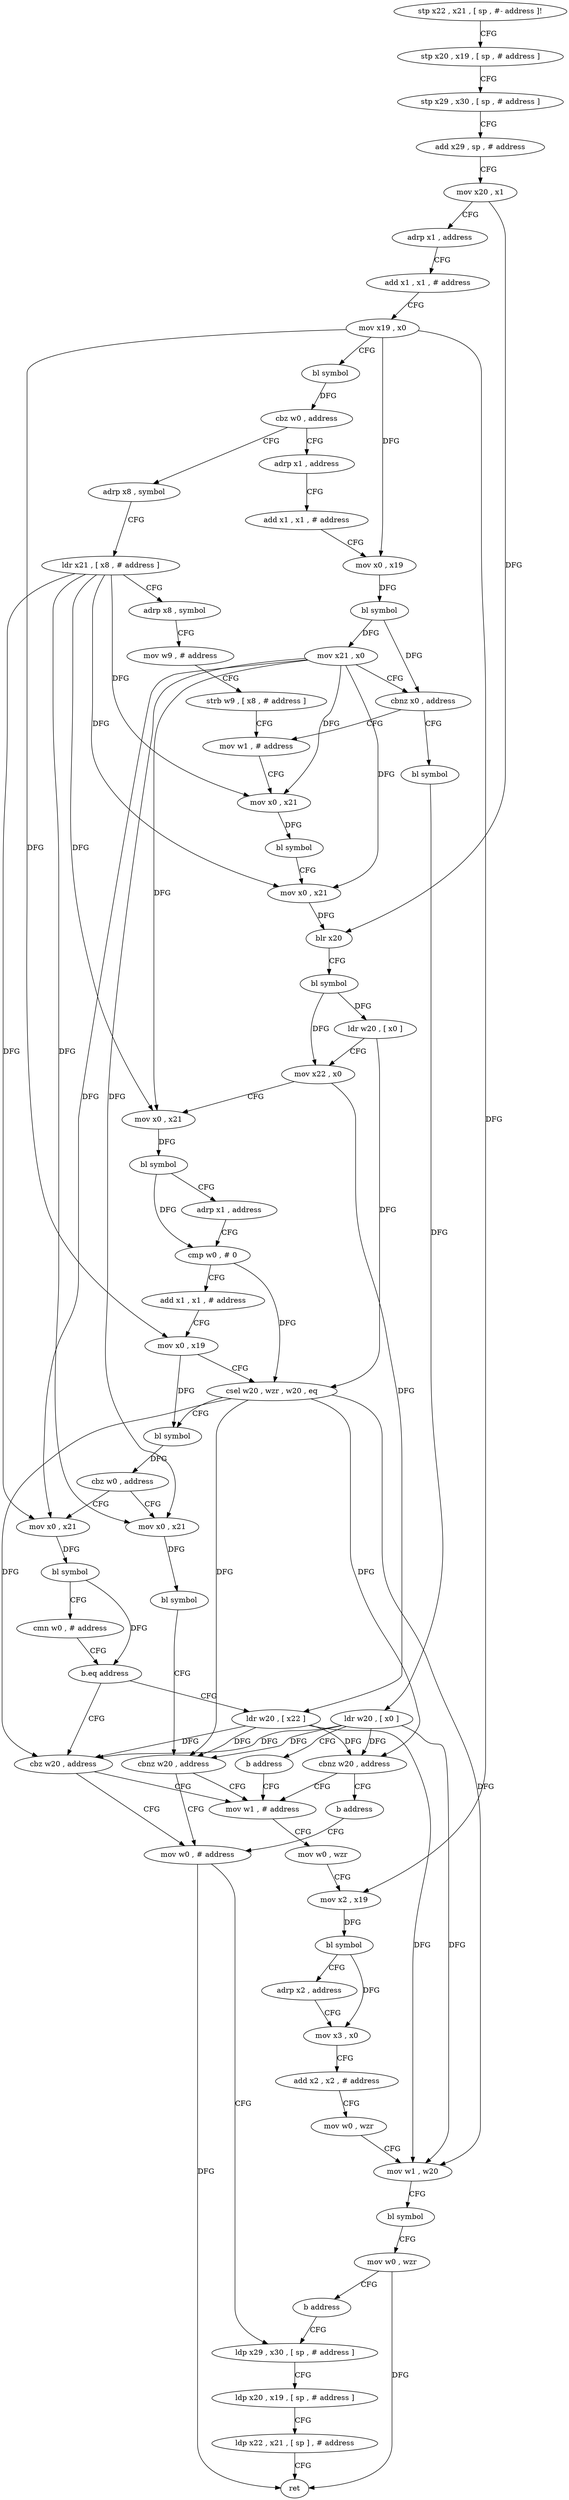 digraph "func" {
"4203620" [label = "stp x22 , x21 , [ sp , #- address ]!" ]
"4203624" [label = "stp x20 , x19 , [ sp , # address ]" ]
"4203628" [label = "stp x29 , x30 , [ sp , # address ]" ]
"4203632" [label = "add x29 , sp , # address" ]
"4203636" [label = "mov x20 , x1" ]
"4203640" [label = "adrp x1 , address" ]
"4203644" [label = "add x1 , x1 , # address" ]
"4203648" [label = "mov x19 , x0" ]
"4203652" [label = "bl symbol" ]
"4203656" [label = "cbz w0 , address" ]
"4203696" [label = "adrp x8 , symbol" ]
"4203660" [label = "adrp x1 , address" ]
"4203700" [label = "ldr x21 , [ x8 , # address ]" ]
"4203704" [label = "adrp x8 , symbol" ]
"4203708" [label = "mov w9 , # address" ]
"4203712" [label = "strb w9 , [ x8 , # address ]" ]
"4203716" [label = "mov w1 , # address" ]
"4203664" [label = "add x1 , x1 , # address" ]
"4203668" [label = "mov x0 , x19" ]
"4203672" [label = "bl symbol" ]
"4203676" [label = "mov x21 , x0" ]
"4203680" [label = "cbnz x0 , address" ]
"4203684" [label = "bl symbol" ]
"4203852" [label = "mov x0 , x21" ]
"4203856" [label = "bl symbol" ]
"4203860" [label = "cbnz w20 , address" ]
"4203804" [label = "mov w1 , # address" ]
"4203864" [label = "mov w0 , # address" ]
"4203784" [label = "mov x0 , x21" ]
"4203788" [label = "bl symbol" ]
"4203792" [label = "cmn w0 , # address" ]
"4203796" [label = "b.eq address" ]
"4203884" [label = "ldr w20 , [ x22 ]" ]
"4203800" [label = "cbz w20 , address" ]
"4203720" [label = "mov x0 , x21" ]
"4203724" [label = "bl symbol" ]
"4203728" [label = "mov x0 , x21" ]
"4203732" [label = "blr x20" ]
"4203736" [label = "bl symbol" ]
"4203740" [label = "ldr w20 , [ x0 ]" ]
"4203744" [label = "mov x22 , x0" ]
"4203748" [label = "mov x0 , x21" ]
"4203752" [label = "bl symbol" ]
"4203756" [label = "adrp x1 , address" ]
"4203760" [label = "cmp w0 , # 0" ]
"4203764" [label = "add x1 , x1 , # address" ]
"4203768" [label = "mov x0 , x19" ]
"4203772" [label = "csel w20 , wzr , w20 , eq" ]
"4203776" [label = "bl symbol" ]
"4203780" [label = "cbz w0 , address" ]
"4203688" [label = "ldr w20 , [ x0 ]" ]
"4203692" [label = "b address" ]
"4203808" [label = "mov w0 , wzr" ]
"4203812" [label = "mov x2 , x19" ]
"4203816" [label = "bl symbol" ]
"4203820" [label = "adrp x2 , address" ]
"4203824" [label = "mov x3 , x0" ]
"4203828" [label = "add x2 , x2 , # address" ]
"4203832" [label = "mov w0 , wzr" ]
"4203836" [label = "mov w1 , w20" ]
"4203840" [label = "bl symbol" ]
"4203844" [label = "mov w0 , wzr" ]
"4203848" [label = "b address" ]
"4203868" [label = "ldp x29 , x30 , [ sp , # address ]" ]
"4203888" [label = "cbnz w20 , address" ]
"4203892" [label = "b address" ]
"4203872" [label = "ldp x20 , x19 , [ sp , # address ]" ]
"4203876" [label = "ldp x22 , x21 , [ sp ] , # address" ]
"4203880" [label = "ret" ]
"4203620" -> "4203624" [ label = "CFG" ]
"4203624" -> "4203628" [ label = "CFG" ]
"4203628" -> "4203632" [ label = "CFG" ]
"4203632" -> "4203636" [ label = "CFG" ]
"4203636" -> "4203640" [ label = "CFG" ]
"4203636" -> "4203732" [ label = "DFG" ]
"4203640" -> "4203644" [ label = "CFG" ]
"4203644" -> "4203648" [ label = "CFG" ]
"4203648" -> "4203652" [ label = "CFG" ]
"4203648" -> "4203668" [ label = "DFG" ]
"4203648" -> "4203768" [ label = "DFG" ]
"4203648" -> "4203812" [ label = "DFG" ]
"4203652" -> "4203656" [ label = "DFG" ]
"4203656" -> "4203696" [ label = "CFG" ]
"4203656" -> "4203660" [ label = "CFG" ]
"4203696" -> "4203700" [ label = "CFG" ]
"4203660" -> "4203664" [ label = "CFG" ]
"4203700" -> "4203704" [ label = "CFG" ]
"4203700" -> "4203720" [ label = "DFG" ]
"4203700" -> "4203728" [ label = "DFG" ]
"4203700" -> "4203748" [ label = "DFG" ]
"4203700" -> "4203852" [ label = "DFG" ]
"4203700" -> "4203784" [ label = "DFG" ]
"4203704" -> "4203708" [ label = "CFG" ]
"4203708" -> "4203712" [ label = "CFG" ]
"4203712" -> "4203716" [ label = "CFG" ]
"4203716" -> "4203720" [ label = "CFG" ]
"4203664" -> "4203668" [ label = "CFG" ]
"4203668" -> "4203672" [ label = "DFG" ]
"4203672" -> "4203676" [ label = "DFG" ]
"4203672" -> "4203680" [ label = "DFG" ]
"4203676" -> "4203680" [ label = "CFG" ]
"4203676" -> "4203720" [ label = "DFG" ]
"4203676" -> "4203728" [ label = "DFG" ]
"4203676" -> "4203748" [ label = "DFG" ]
"4203676" -> "4203852" [ label = "DFG" ]
"4203676" -> "4203784" [ label = "DFG" ]
"4203680" -> "4203716" [ label = "CFG" ]
"4203680" -> "4203684" [ label = "CFG" ]
"4203684" -> "4203688" [ label = "DFG" ]
"4203852" -> "4203856" [ label = "DFG" ]
"4203856" -> "4203860" [ label = "CFG" ]
"4203860" -> "4203804" [ label = "CFG" ]
"4203860" -> "4203864" [ label = "CFG" ]
"4203804" -> "4203808" [ label = "CFG" ]
"4203864" -> "4203868" [ label = "CFG" ]
"4203864" -> "4203880" [ label = "DFG" ]
"4203784" -> "4203788" [ label = "DFG" ]
"4203788" -> "4203792" [ label = "CFG" ]
"4203788" -> "4203796" [ label = "DFG" ]
"4203792" -> "4203796" [ label = "CFG" ]
"4203796" -> "4203884" [ label = "CFG" ]
"4203796" -> "4203800" [ label = "CFG" ]
"4203884" -> "4203888" [ label = "DFG" ]
"4203884" -> "4203836" [ label = "DFG" ]
"4203884" -> "4203860" [ label = "DFG" ]
"4203884" -> "4203800" [ label = "DFG" ]
"4203800" -> "4203864" [ label = "CFG" ]
"4203800" -> "4203804" [ label = "CFG" ]
"4203720" -> "4203724" [ label = "DFG" ]
"4203724" -> "4203728" [ label = "CFG" ]
"4203728" -> "4203732" [ label = "DFG" ]
"4203732" -> "4203736" [ label = "CFG" ]
"4203736" -> "4203740" [ label = "DFG" ]
"4203736" -> "4203744" [ label = "DFG" ]
"4203740" -> "4203744" [ label = "CFG" ]
"4203740" -> "4203772" [ label = "DFG" ]
"4203744" -> "4203748" [ label = "CFG" ]
"4203744" -> "4203884" [ label = "DFG" ]
"4203748" -> "4203752" [ label = "DFG" ]
"4203752" -> "4203756" [ label = "CFG" ]
"4203752" -> "4203760" [ label = "DFG" ]
"4203756" -> "4203760" [ label = "CFG" ]
"4203760" -> "4203764" [ label = "CFG" ]
"4203760" -> "4203772" [ label = "DFG" ]
"4203764" -> "4203768" [ label = "CFG" ]
"4203768" -> "4203772" [ label = "CFG" ]
"4203768" -> "4203776" [ label = "DFG" ]
"4203772" -> "4203776" [ label = "CFG" ]
"4203772" -> "4203836" [ label = "DFG" ]
"4203772" -> "4203860" [ label = "DFG" ]
"4203772" -> "4203888" [ label = "DFG" ]
"4203772" -> "4203800" [ label = "DFG" ]
"4203776" -> "4203780" [ label = "DFG" ]
"4203780" -> "4203852" [ label = "CFG" ]
"4203780" -> "4203784" [ label = "CFG" ]
"4203688" -> "4203692" [ label = "CFG" ]
"4203688" -> "4203836" [ label = "DFG" ]
"4203688" -> "4203860" [ label = "DFG" ]
"4203688" -> "4203888" [ label = "DFG" ]
"4203688" -> "4203800" [ label = "DFG" ]
"4203692" -> "4203804" [ label = "CFG" ]
"4203808" -> "4203812" [ label = "CFG" ]
"4203812" -> "4203816" [ label = "DFG" ]
"4203816" -> "4203820" [ label = "CFG" ]
"4203816" -> "4203824" [ label = "DFG" ]
"4203820" -> "4203824" [ label = "CFG" ]
"4203824" -> "4203828" [ label = "CFG" ]
"4203828" -> "4203832" [ label = "CFG" ]
"4203832" -> "4203836" [ label = "CFG" ]
"4203836" -> "4203840" [ label = "CFG" ]
"4203840" -> "4203844" [ label = "CFG" ]
"4203844" -> "4203848" [ label = "CFG" ]
"4203844" -> "4203880" [ label = "DFG" ]
"4203848" -> "4203868" [ label = "CFG" ]
"4203868" -> "4203872" [ label = "CFG" ]
"4203888" -> "4203804" [ label = "CFG" ]
"4203888" -> "4203892" [ label = "CFG" ]
"4203892" -> "4203864" [ label = "CFG" ]
"4203872" -> "4203876" [ label = "CFG" ]
"4203876" -> "4203880" [ label = "CFG" ]
}
